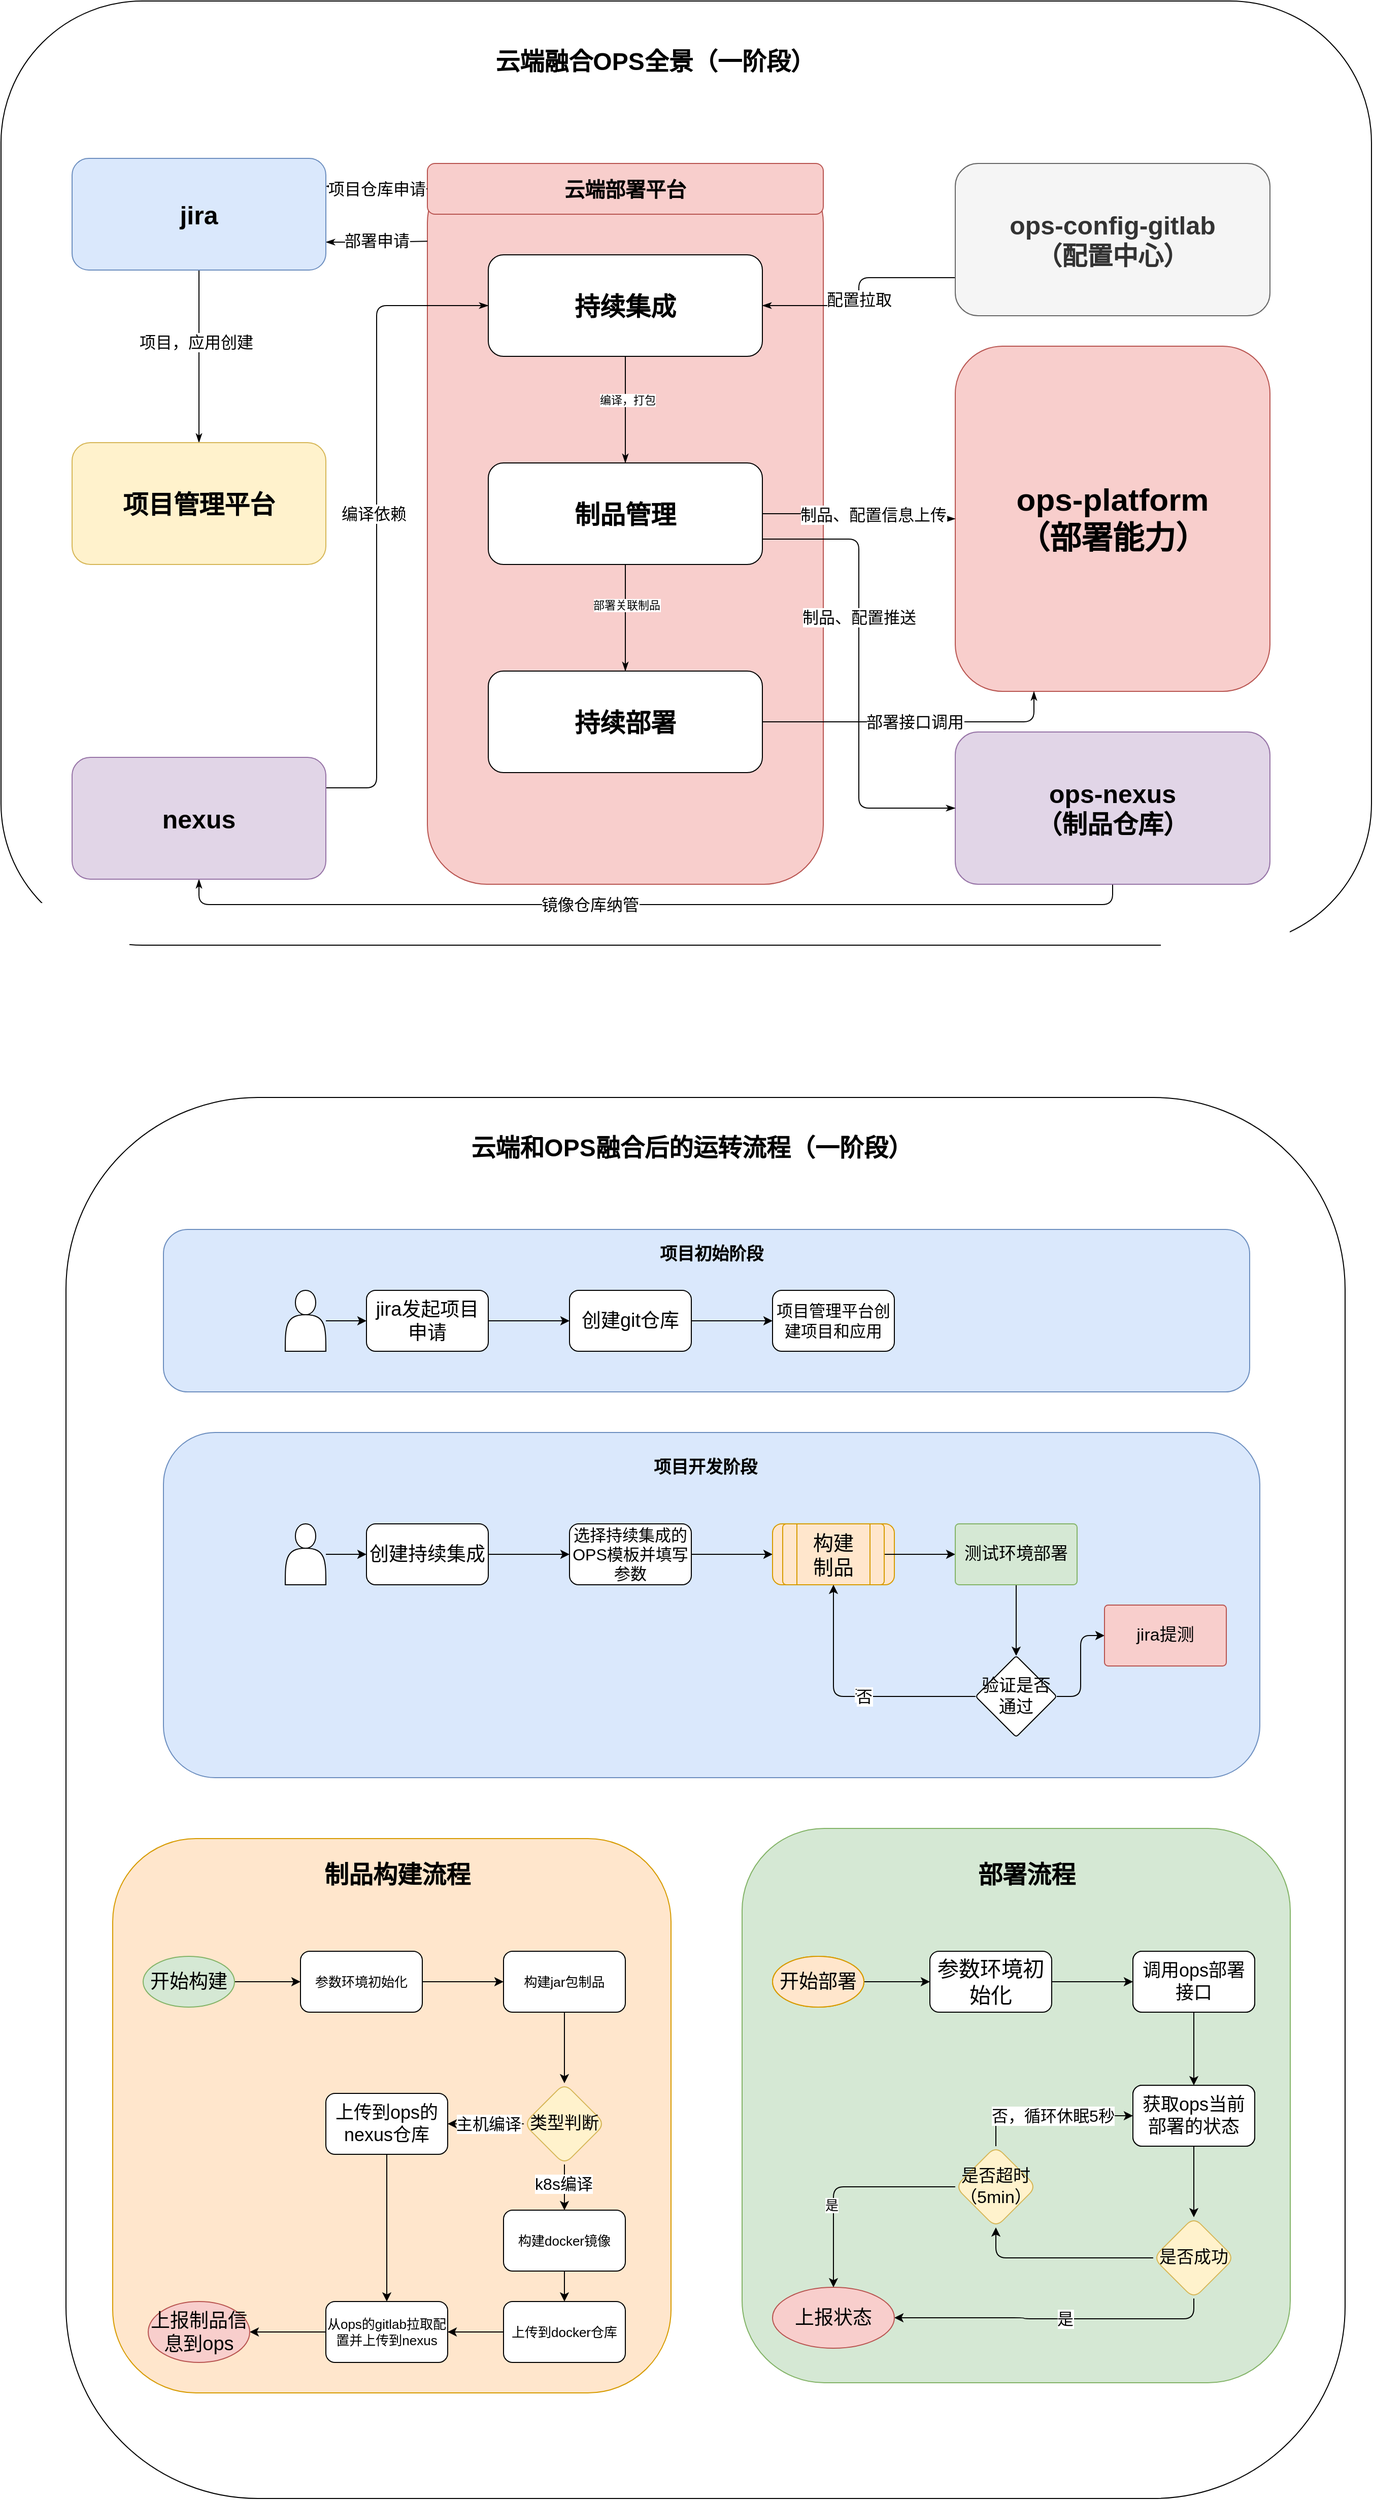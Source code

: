 <mxfile version="20.4.0" type="github">
  <diagram id="IdSsMODSTXXCI0nQ4G-a" name="第 1 页">
    <mxGraphModel dx="3645" dy="2585" grid="1" gridSize="10" guides="1" tooltips="1" connect="1" arrows="1" fold="1" page="1" pageScale="1" pageWidth="827" pageHeight="1169" math="0" shadow="0">
      <root>
        <mxCell id="0" />
        <mxCell id="1" parent="0" />
        <mxCell id="uH9HKkznbzJyGOT4ITHC-42" value="" style="rounded=1;whiteSpace=wrap;html=1;" vertex="1" parent="1">
          <mxGeometry x="-316" y="960" width="1260" height="1380" as="geometry" />
        </mxCell>
        <mxCell id="uH9HKkznbzJyGOT4ITHC-51" value="" style="rounded=1;whiteSpace=wrap;html=1;fillColor=#dae8fc;strokeColor=#6c8ebf;" vertex="1" parent="1">
          <mxGeometry x="-220" y="1090" width="1070" height="160" as="geometry" />
        </mxCell>
        <mxCell id="uH9HKkznbzJyGOT4ITHC-40" value="" style="rounded=1;whiteSpace=wrap;html=1;" vertex="1" parent="1">
          <mxGeometry x="-380" y="-120" width="1350" height="930" as="geometry" />
        </mxCell>
        <mxCell id="uH9HKkznbzJyGOT4ITHC-3" value="" style="rounded=1;whiteSpace=wrap;html=1;fillColor=#f8cecc;strokeColor=#b85450;" vertex="1" parent="1">
          <mxGeometry x="40" y="40" width="390" height="710" as="geometry" />
        </mxCell>
        <mxCell id="uH9HKkznbzJyGOT4ITHC-4" value="&lt;font style=&quot;font-size: 31px;&quot;&gt;&lt;b&gt;ops-platform&lt;br&gt;（部署能力）&lt;br&gt;&lt;/b&gt;&lt;/font&gt;" style="rounded=1;whiteSpace=wrap;html=1;fillColor=#f8cecc;strokeColor=#b85450;" vertex="1" parent="1">
          <mxGeometry x="560" y="220" width="310" height="340" as="geometry" />
        </mxCell>
        <mxCell id="uH9HKkznbzJyGOT4ITHC-27" style="edgeStyle=orthogonalEdgeStyle;rounded=1;orthogonalLoop=1;jettySize=auto;html=1;exitX=0;exitY=0.75;exitDx=0;exitDy=0;entryX=1;entryY=0.5;entryDx=0;entryDy=0;startArrow=none;startFill=0;endArrow=classicThin;endFill=1;" edge="1" parent="1" source="uH9HKkznbzJyGOT4ITHC-5" target="uH9HKkznbzJyGOT4ITHC-15">
          <mxGeometry relative="1" as="geometry" />
        </mxCell>
        <mxCell id="uH9HKkznbzJyGOT4ITHC-28" value="配置拉取" style="edgeLabel;html=1;align=center;verticalAlign=middle;resizable=0;points=[];rounded=1;fontSize=16;" vertex="1" connectable="0" parent="uH9HKkznbzJyGOT4ITHC-27">
          <mxGeometry x="0.065" relative="1" as="geometry">
            <mxPoint as="offset" />
          </mxGeometry>
        </mxCell>
        <mxCell id="uH9HKkznbzJyGOT4ITHC-5" value="&lt;font style=&quot;font-size: 25px;&quot;&gt;&lt;b&gt;ops-config-gitlab&lt;br&gt;（配置中心）&lt;br&gt;&lt;/b&gt;&lt;/font&gt;" style="rounded=1;whiteSpace=wrap;html=1;fillColor=#f5f5f5;fontColor=#333333;strokeColor=#666666;" vertex="1" parent="1">
          <mxGeometry x="560" y="40" width="310" height="150" as="geometry" />
        </mxCell>
        <mxCell id="uH9HKkznbzJyGOT4ITHC-35" style="edgeStyle=orthogonalEdgeStyle;rounded=1;orthogonalLoop=1;jettySize=auto;html=1;exitX=0.5;exitY=1;exitDx=0;exitDy=0;entryX=0.5;entryY=1;entryDx=0;entryDy=0;startArrow=none;startFill=0;endArrow=classicThin;endFill=1;" edge="1" parent="1" source="uH9HKkznbzJyGOT4ITHC-6" target="uH9HKkznbzJyGOT4ITHC-10">
          <mxGeometry relative="1" as="geometry" />
        </mxCell>
        <mxCell id="uH9HKkznbzJyGOT4ITHC-36" value="镜像仓库纳管" style="edgeLabel;html=1;align=center;verticalAlign=middle;resizable=0;points=[];rounded=1;fontSize=16;" vertex="1" connectable="0" parent="uH9HKkznbzJyGOT4ITHC-35">
          <mxGeometry x="0.262" y="-2" relative="1" as="geometry">
            <mxPoint x="61" y="2" as="offset" />
          </mxGeometry>
        </mxCell>
        <mxCell id="uH9HKkznbzJyGOT4ITHC-6" value="&lt;b&gt;&lt;font style=&quot;font-size: 25px;&quot;&gt;ops-nexus&lt;br&gt;（制品仓库）&lt;br&gt;&lt;/font&gt;&lt;/b&gt;" style="rounded=1;whiteSpace=wrap;html=1;fillColor=#e1d5e7;strokeColor=#9673a6;" vertex="1" parent="1">
          <mxGeometry x="560" y="600" width="310" height="150" as="geometry" />
        </mxCell>
        <mxCell id="uH9HKkznbzJyGOT4ITHC-7" value="&lt;b&gt;&lt;font style=&quot;font-size: 20px;&quot;&gt;云端部署平台&lt;/font&gt;&lt;/b&gt;" style="rounded=1;whiteSpace=wrap;html=1;fillColor=#f8cecc;strokeColor=#b85450;" vertex="1" parent="1">
          <mxGeometry x="40" y="40" width="390" height="50" as="geometry" />
        </mxCell>
        <mxCell id="uH9HKkznbzJyGOT4ITHC-11" style="edgeStyle=orthogonalEdgeStyle;rounded=1;orthogonalLoop=1;jettySize=auto;html=1;exitX=1;exitY=0.25;exitDx=0;exitDy=0;entryX=0;entryY=0.5;entryDx=0;entryDy=0;endArrow=none;endFill=0;startArrow=classicThin;startFill=1;" edge="1" parent="1" source="uH9HKkznbzJyGOT4ITHC-8" target="uH9HKkznbzJyGOT4ITHC-7">
          <mxGeometry relative="1" as="geometry" />
        </mxCell>
        <mxCell id="uH9HKkznbzJyGOT4ITHC-12" value="项目仓库申请" style="edgeLabel;html=1;align=center;verticalAlign=middle;resizable=0;points=[];rounded=1;fontSize=16;" vertex="1" connectable="0" parent="uH9HKkznbzJyGOT4ITHC-11">
          <mxGeometry x="-0.354" y="1" relative="1" as="geometry">
            <mxPoint x="17" y="3" as="offset" />
          </mxGeometry>
        </mxCell>
        <mxCell id="uH9HKkznbzJyGOT4ITHC-13" style="edgeStyle=orthogonalEdgeStyle;rounded=1;orthogonalLoop=1;jettySize=auto;html=1;exitX=1;exitY=0.75;exitDx=0;exitDy=0;entryX=0;entryY=0.108;entryDx=0;entryDy=0;entryPerimeter=0;startArrow=classicThin;startFill=1;endArrow=none;endFill=0;" edge="1" parent="1" source="uH9HKkznbzJyGOT4ITHC-8" target="uH9HKkznbzJyGOT4ITHC-3">
          <mxGeometry relative="1" as="geometry" />
        </mxCell>
        <mxCell id="uH9HKkznbzJyGOT4ITHC-14" value="部署申请" style="edgeLabel;html=1;align=center;verticalAlign=middle;resizable=0;points=[];rounded=1;fontSize=16;" vertex="1" connectable="0" parent="uH9HKkznbzJyGOT4ITHC-13">
          <mxGeometry x="-0.247" relative="1" as="geometry">
            <mxPoint x="12" y="-2" as="offset" />
          </mxGeometry>
        </mxCell>
        <mxCell id="uH9HKkznbzJyGOT4ITHC-29" style="edgeStyle=orthogonalEdgeStyle;rounded=1;orthogonalLoop=1;jettySize=auto;html=1;exitX=0.5;exitY=1;exitDx=0;exitDy=0;entryX=0.5;entryY=0;entryDx=0;entryDy=0;startArrow=none;startFill=0;endArrow=classicThin;endFill=1;" edge="1" parent="1" source="uH9HKkznbzJyGOT4ITHC-8" target="uH9HKkznbzJyGOT4ITHC-9">
          <mxGeometry relative="1" as="geometry" />
        </mxCell>
        <mxCell id="uH9HKkznbzJyGOT4ITHC-30" value="项目，应用创建" style="edgeLabel;html=1;align=center;verticalAlign=middle;resizable=0;points=[];rounded=1;fontSize=16;" vertex="1" connectable="0" parent="uH9HKkznbzJyGOT4ITHC-29">
          <mxGeometry x="-0.162" y="-3" relative="1" as="geometry">
            <mxPoint as="offset" />
          </mxGeometry>
        </mxCell>
        <mxCell id="uH9HKkznbzJyGOT4ITHC-8" value="&lt;b&gt;&lt;font style=&quot;font-size: 25px;&quot;&gt;jira&lt;/font&gt;&lt;/b&gt;" style="rounded=1;whiteSpace=wrap;html=1;fillColor=#dae8fc;strokeColor=#6c8ebf;" vertex="1" parent="1">
          <mxGeometry x="-310" y="35" width="250" height="110" as="geometry" />
        </mxCell>
        <mxCell id="uH9HKkznbzJyGOT4ITHC-9" value="&lt;b&gt;&lt;font style=&quot;font-size: 25px;&quot;&gt;项目管理平台&lt;/font&gt;&lt;/b&gt;" style="rounded=1;whiteSpace=wrap;html=1;fillColor=#fff2cc;strokeColor=#d6b656;" vertex="1" parent="1">
          <mxGeometry x="-310" y="315" width="250" height="120" as="geometry" />
        </mxCell>
        <mxCell id="uH9HKkznbzJyGOT4ITHC-37" style="edgeStyle=orthogonalEdgeStyle;rounded=1;orthogonalLoop=1;jettySize=auto;html=1;exitX=1;exitY=0.25;exitDx=0;exitDy=0;entryX=0;entryY=0.5;entryDx=0;entryDy=0;startArrow=none;startFill=0;endArrow=classicThin;endFill=1;" edge="1" parent="1" source="uH9HKkznbzJyGOT4ITHC-10" target="uH9HKkznbzJyGOT4ITHC-15">
          <mxGeometry relative="1" as="geometry">
            <Array as="points">
              <mxPoint x="-10" y="655" />
              <mxPoint x="-10" y="180" />
            </Array>
          </mxGeometry>
        </mxCell>
        <mxCell id="uH9HKkznbzJyGOT4ITHC-38" value="编译依赖" style="edgeLabel;html=1;align=center;verticalAlign=middle;resizable=0;points=[];rounded=1;fontSize=16;" vertex="1" connectable="0" parent="uH9HKkznbzJyGOT4ITHC-37">
          <mxGeometry x="0.009" y="3" relative="1" as="geometry">
            <mxPoint as="offset" />
          </mxGeometry>
        </mxCell>
        <mxCell id="uH9HKkznbzJyGOT4ITHC-10" value="&lt;b&gt;&lt;font style=&quot;font-size: 25px;&quot;&gt;nexus&lt;/font&gt;&lt;/b&gt;" style="rounded=1;whiteSpace=wrap;html=1;fillColor=#e1d5e7;strokeColor=#9673a6;" vertex="1" parent="1">
          <mxGeometry x="-310" y="625" width="250" height="120" as="geometry" />
        </mxCell>
        <mxCell id="uH9HKkznbzJyGOT4ITHC-18" style="edgeStyle=orthogonalEdgeStyle;rounded=1;orthogonalLoop=1;jettySize=auto;html=1;exitX=0.5;exitY=1;exitDx=0;exitDy=0;entryX=0.5;entryY=0;entryDx=0;entryDy=0;startArrow=none;startFill=0;endArrow=classicThin;endFill=1;" edge="1" parent="1" source="uH9HKkznbzJyGOT4ITHC-15" target="uH9HKkznbzJyGOT4ITHC-16">
          <mxGeometry relative="1" as="geometry" />
        </mxCell>
        <mxCell id="uH9HKkznbzJyGOT4ITHC-20" value="编译，打包" style="edgeLabel;html=1;align=center;verticalAlign=middle;resizable=0;points=[];rounded=1;" vertex="1" connectable="0" parent="uH9HKkznbzJyGOT4ITHC-18">
          <mxGeometry x="-0.192" y="2" relative="1" as="geometry">
            <mxPoint as="offset" />
          </mxGeometry>
        </mxCell>
        <mxCell id="uH9HKkznbzJyGOT4ITHC-15" value="&lt;b&gt;&lt;font style=&quot;font-size: 25px;&quot;&gt;持续集成&lt;/font&gt;&lt;/b&gt;" style="rounded=1;whiteSpace=wrap;html=1;" vertex="1" parent="1">
          <mxGeometry x="100" y="130" width="270" height="100" as="geometry" />
        </mxCell>
        <mxCell id="uH9HKkznbzJyGOT4ITHC-19" style="edgeStyle=orthogonalEdgeStyle;rounded=1;orthogonalLoop=1;jettySize=auto;html=1;exitX=0.5;exitY=1;exitDx=0;exitDy=0;startArrow=none;startFill=0;endArrow=classicThin;endFill=1;" edge="1" parent="1" source="uH9HKkznbzJyGOT4ITHC-16" target="uH9HKkznbzJyGOT4ITHC-17">
          <mxGeometry relative="1" as="geometry" />
        </mxCell>
        <mxCell id="uH9HKkznbzJyGOT4ITHC-31" value="部署关联制品" style="edgeLabel;html=1;align=center;verticalAlign=middle;resizable=0;points=[];rounded=1;" vertex="1" connectable="0" parent="uH9HKkznbzJyGOT4ITHC-19">
          <mxGeometry x="-0.251" y="1" relative="1" as="geometry">
            <mxPoint as="offset" />
          </mxGeometry>
        </mxCell>
        <mxCell id="uH9HKkznbzJyGOT4ITHC-21" style="edgeStyle=orthogonalEdgeStyle;rounded=1;orthogonalLoop=1;jettySize=auto;html=1;exitX=1;exitY=0.75;exitDx=0;exitDy=0;entryX=0;entryY=0.5;entryDx=0;entryDy=0;startArrow=none;startFill=0;endArrow=classicThin;endFill=1;" edge="1" parent="1" source="uH9HKkznbzJyGOT4ITHC-16" target="uH9HKkznbzJyGOT4ITHC-6">
          <mxGeometry relative="1" as="geometry" />
        </mxCell>
        <mxCell id="uH9HKkznbzJyGOT4ITHC-22" value="制品、配置推送" style="edgeLabel;html=1;align=center;verticalAlign=middle;resizable=0;points=[];rounded=1;fontSize=16;" vertex="1" connectable="0" parent="uH9HKkznbzJyGOT4ITHC-21">
          <mxGeometry x="-0.244" relative="1" as="geometry">
            <mxPoint as="offset" />
          </mxGeometry>
        </mxCell>
        <mxCell id="uH9HKkznbzJyGOT4ITHC-23" style="edgeStyle=orthogonalEdgeStyle;rounded=1;orthogonalLoop=1;jettySize=auto;html=1;exitX=1;exitY=0.5;exitDx=0;exitDy=0;entryX=0;entryY=0.5;entryDx=0;entryDy=0;startArrow=none;startFill=0;endArrow=classicThin;endFill=1;" edge="1" parent="1" source="uH9HKkznbzJyGOT4ITHC-16" target="uH9HKkznbzJyGOT4ITHC-4">
          <mxGeometry relative="1" as="geometry" />
        </mxCell>
        <mxCell id="uH9HKkznbzJyGOT4ITHC-26" value="制品、配置信息上传" style="edgeLabel;html=1;align=center;verticalAlign=middle;resizable=0;points=[];rounded=1;fontSize=16;" vertex="1" connectable="0" parent="uH9HKkznbzJyGOT4ITHC-23">
          <mxGeometry x="0.165" y="4" relative="1" as="geometry">
            <mxPoint as="offset" />
          </mxGeometry>
        </mxCell>
        <mxCell id="uH9HKkznbzJyGOT4ITHC-16" value="&lt;b&gt;&lt;font style=&quot;font-size: 25px;&quot;&gt;制品管理&lt;/font&gt;&lt;/b&gt;" style="rounded=1;whiteSpace=wrap;html=1;" vertex="1" parent="1">
          <mxGeometry x="100" y="335" width="270" height="100" as="geometry" />
        </mxCell>
        <mxCell id="uH9HKkznbzJyGOT4ITHC-32" style="edgeStyle=orthogonalEdgeStyle;rounded=1;orthogonalLoop=1;jettySize=auto;html=1;exitX=1;exitY=0.5;exitDx=0;exitDy=0;entryX=0.25;entryY=1;entryDx=0;entryDy=0;startArrow=none;startFill=0;endArrow=classicThin;endFill=1;" edge="1" parent="1" source="uH9HKkznbzJyGOT4ITHC-17" target="uH9HKkznbzJyGOT4ITHC-4">
          <mxGeometry relative="1" as="geometry" />
        </mxCell>
        <mxCell id="uH9HKkznbzJyGOT4ITHC-33" value="部署接口调用" style="edgeLabel;html=1;align=center;verticalAlign=middle;resizable=0;points=[];rounded=1;fontSize=16;" vertex="1" connectable="0" parent="uH9HKkznbzJyGOT4ITHC-32">
          <mxGeometry x="-0.236" y="-2" relative="1" as="geometry">
            <mxPoint x="36" y="-2" as="offset" />
          </mxGeometry>
        </mxCell>
        <mxCell id="uH9HKkznbzJyGOT4ITHC-17" value="&lt;b&gt;&lt;font style=&quot;font-size: 25px;&quot;&gt;持续部署&lt;/font&gt;&lt;/b&gt;" style="rounded=1;whiteSpace=wrap;html=1;" vertex="1" parent="1">
          <mxGeometry x="100" y="540" width="270" height="100" as="geometry" />
        </mxCell>
        <mxCell id="uH9HKkznbzJyGOT4ITHC-41" value="云端融合OPS全景（一阶段）" style="text;strokeColor=none;fillColor=none;html=1;fontSize=24;fontStyle=1;verticalAlign=middle;align=center;rounded=1;" vertex="1" parent="1">
          <mxGeometry x="214" y="-80" width="100" height="40" as="geometry" />
        </mxCell>
        <mxCell id="uH9HKkznbzJyGOT4ITHC-46" value="" style="edgeStyle=orthogonalEdgeStyle;rounded=1;orthogonalLoop=1;jettySize=auto;html=1;" edge="1" parent="1" source="uH9HKkznbzJyGOT4ITHC-43" target="uH9HKkznbzJyGOT4ITHC-45">
          <mxGeometry relative="1" as="geometry" />
        </mxCell>
        <mxCell id="uH9HKkznbzJyGOT4ITHC-43" value="" style="shape=actor;whiteSpace=wrap;html=1;rounded=1;" vertex="1" parent="1">
          <mxGeometry x="-100" y="1150" width="40" height="60" as="geometry" />
        </mxCell>
        <mxCell id="uH9HKkznbzJyGOT4ITHC-48" value="" style="edgeStyle=orthogonalEdgeStyle;rounded=1;orthogonalLoop=1;jettySize=auto;html=1;" edge="1" parent="1" source="uH9HKkznbzJyGOT4ITHC-45" target="uH9HKkznbzJyGOT4ITHC-47">
          <mxGeometry relative="1" as="geometry" />
        </mxCell>
        <mxCell id="uH9HKkznbzJyGOT4ITHC-45" value="jira发起项目申请" style="whiteSpace=wrap;html=1;rounded=1;fontSize=19;" vertex="1" parent="1">
          <mxGeometry x="-20" y="1150" width="120" height="60" as="geometry" />
        </mxCell>
        <mxCell id="uH9HKkznbzJyGOT4ITHC-50" value="" style="edgeStyle=orthogonalEdgeStyle;rounded=1;orthogonalLoop=1;jettySize=auto;html=1;" edge="1" parent="1" source="uH9HKkznbzJyGOT4ITHC-47" target="uH9HKkznbzJyGOT4ITHC-49">
          <mxGeometry relative="1" as="geometry" />
        </mxCell>
        <mxCell id="uH9HKkznbzJyGOT4ITHC-47" value="创建git仓库" style="whiteSpace=wrap;html=1;rounded=1;fontSize=19;" vertex="1" parent="1">
          <mxGeometry x="180" y="1150" width="120" height="60" as="geometry" />
        </mxCell>
        <mxCell id="uH9HKkznbzJyGOT4ITHC-49" value="项目管理平台创建项目和应用" style="whiteSpace=wrap;html=1;rounded=1;fontSize=16;" vertex="1" parent="1">
          <mxGeometry x="380" y="1150" width="120" height="60" as="geometry" />
        </mxCell>
        <mxCell id="uH9HKkznbzJyGOT4ITHC-52" value="云端和OPS融合后的运转流程（一阶段）" style="text;strokeColor=none;fillColor=none;html=1;fontSize=24;fontStyle=1;verticalAlign=middle;align=center;rounded=1;" vertex="1" parent="1">
          <mxGeometry x="250" y="990" width="100" height="40" as="geometry" />
        </mxCell>
        <mxCell id="uH9HKkznbzJyGOT4ITHC-53" value="项目初始阶段" style="text;html=1;strokeColor=none;fillColor=none;align=center;verticalAlign=middle;whiteSpace=wrap;rounded=1;fontSize=17;fontStyle=1;" vertex="1" parent="1">
          <mxGeometry x="220" y="1100" width="200" height="30" as="geometry" />
        </mxCell>
        <mxCell id="uH9HKkznbzJyGOT4ITHC-55" value="" style="rounded=1;whiteSpace=wrap;html=1;fillColor=#dae8fc;strokeColor=#6c8ebf;" vertex="1" parent="1">
          <mxGeometry x="-220" y="1290" width="1080" height="340" as="geometry" />
        </mxCell>
        <mxCell id="uH9HKkznbzJyGOT4ITHC-56" value="" style="edgeStyle=orthogonalEdgeStyle;rounded=1;orthogonalLoop=1;jettySize=auto;html=1;" edge="1" parent="1" source="uH9HKkznbzJyGOT4ITHC-57" target="uH9HKkznbzJyGOT4ITHC-59">
          <mxGeometry relative="1" as="geometry" />
        </mxCell>
        <mxCell id="uH9HKkznbzJyGOT4ITHC-57" value="" style="shape=actor;whiteSpace=wrap;html=1;rounded=1;" vertex="1" parent="1">
          <mxGeometry x="-100" y="1380" width="40" height="60" as="geometry" />
        </mxCell>
        <mxCell id="uH9HKkznbzJyGOT4ITHC-58" value="" style="edgeStyle=orthogonalEdgeStyle;rounded=1;orthogonalLoop=1;jettySize=auto;html=1;" edge="1" parent="1" source="uH9HKkznbzJyGOT4ITHC-59" target="uH9HKkznbzJyGOT4ITHC-61">
          <mxGeometry relative="1" as="geometry" />
        </mxCell>
        <mxCell id="uH9HKkznbzJyGOT4ITHC-59" value="创建持续集成" style="whiteSpace=wrap;html=1;rounded=1;fontSize=19;" vertex="1" parent="1">
          <mxGeometry x="-20" y="1380" width="120" height="60" as="geometry" />
        </mxCell>
        <mxCell id="uH9HKkznbzJyGOT4ITHC-60" value="" style="edgeStyle=orthogonalEdgeStyle;rounded=1;orthogonalLoop=1;jettySize=auto;html=1;" edge="1" parent="1" source="uH9HKkznbzJyGOT4ITHC-61" target="uH9HKkznbzJyGOT4ITHC-62">
          <mxGeometry relative="1" as="geometry" />
        </mxCell>
        <mxCell id="uH9HKkznbzJyGOT4ITHC-61" value="选择持续集成的OPS模板并填写参数" style="whiteSpace=wrap;html=1;rounded=1;fontSize=16;" vertex="1" parent="1">
          <mxGeometry x="180" y="1380" width="120" height="60" as="geometry" />
        </mxCell>
        <mxCell id="uH9HKkznbzJyGOT4ITHC-62" value="构建镜像制品" style="whiteSpace=wrap;html=1;fillColor=#ffe6cc;strokeColor=#d79b00;rounded=1;" vertex="1" parent="1">
          <mxGeometry x="380" y="1380" width="120" height="60" as="geometry" />
        </mxCell>
        <mxCell id="uH9HKkznbzJyGOT4ITHC-63" value="项目开发阶段" style="text;html=1;strokeColor=none;fillColor=none;align=center;verticalAlign=middle;whiteSpace=wrap;rounded=1;fontSize=17;fontStyle=1;" vertex="1" parent="1">
          <mxGeometry x="214" y="1310" width="200" height="30" as="geometry" />
        </mxCell>
        <mxCell id="uH9HKkznbzJyGOT4ITHC-74" value="" style="edgeStyle=orthogonalEdgeStyle;rounded=1;orthogonalLoop=1;jettySize=auto;html=1;fontSize=13;" edge="1" parent="1" source="uH9HKkznbzJyGOT4ITHC-64" target="uH9HKkznbzJyGOT4ITHC-73">
          <mxGeometry relative="1" as="geometry" />
        </mxCell>
        <mxCell id="uH9HKkznbzJyGOT4ITHC-64" value="" style="verticalLabelPosition=bottom;verticalAlign=top;html=1;shape=process;whiteSpace=wrap;rounded=1;size=0.14;arcSize=6;fontSize=17;fillColor=#ffe6cc;strokeColor=#d79b00;" vertex="1" parent="1">
          <mxGeometry x="390" y="1380" width="100" height="60" as="geometry" />
        </mxCell>
        <mxCell id="uH9HKkznbzJyGOT4ITHC-65" value="&lt;font style=&quot;font-size: 20px;&quot;&gt;构建制品&lt;/font&gt;" style="text;html=1;strokeColor=none;fillColor=none;align=center;verticalAlign=middle;whiteSpace=wrap;rounded=1;fontSize=20;" vertex="1" parent="1">
          <mxGeometry x="410" y="1395" width="60" height="30" as="geometry" />
        </mxCell>
        <mxCell id="uH9HKkznbzJyGOT4ITHC-76" value="" style="edgeStyle=orthogonalEdgeStyle;rounded=1;orthogonalLoop=1;jettySize=auto;html=1;fontSize=13;" edge="1" parent="1" source="uH9HKkznbzJyGOT4ITHC-73" target="uH9HKkznbzJyGOT4ITHC-75">
          <mxGeometry relative="1" as="geometry" />
        </mxCell>
        <mxCell id="uH9HKkznbzJyGOT4ITHC-73" value="测试环境部署" style="whiteSpace=wrap;html=1;fontSize=17;verticalAlign=middle;rounded=1;arcSize=6;fillColor=#d5e8d4;strokeColor=#82b366;" vertex="1" parent="1">
          <mxGeometry x="560" y="1380" width="120" height="60" as="geometry" />
        </mxCell>
        <mxCell id="uH9HKkznbzJyGOT4ITHC-79" style="edgeStyle=orthogonalEdgeStyle;rounded=1;orthogonalLoop=1;jettySize=auto;html=1;exitX=0;exitY=0.5;exitDx=0;exitDy=0;entryX=0.5;entryY=1;entryDx=0;entryDy=0;fontSize=13;" edge="1" parent="1" source="uH9HKkznbzJyGOT4ITHC-75" target="uH9HKkznbzJyGOT4ITHC-64">
          <mxGeometry relative="1" as="geometry" />
        </mxCell>
        <mxCell id="uH9HKkznbzJyGOT4ITHC-80" value="否" style="edgeLabel;html=1;align=center;verticalAlign=middle;resizable=0;points=[];fontSize=13;rounded=1;" vertex="1" connectable="0" parent="uH9HKkznbzJyGOT4ITHC-79">
          <mxGeometry x="-0.097" y="-2" relative="1" as="geometry">
            <mxPoint as="offset" />
          </mxGeometry>
        </mxCell>
        <mxCell id="uH9HKkznbzJyGOT4ITHC-154" value="否" style="edgeLabel;html=1;align=center;verticalAlign=middle;resizable=0;points=[];fontSize=13;rounded=1;" vertex="1" connectable="0" parent="uH9HKkznbzJyGOT4ITHC-79">
          <mxGeometry x="-0.097" y="-2" relative="1" as="geometry">
            <mxPoint x="3" y="2" as="offset" />
          </mxGeometry>
        </mxCell>
        <mxCell id="uH9HKkznbzJyGOT4ITHC-155" value="否" style="edgeLabel;html=1;align=center;verticalAlign=middle;resizable=0;points=[];fontSize=16;rounded=1;" vertex="1" connectable="0" parent="uH9HKkznbzJyGOT4ITHC-79">
          <mxGeometry x="-0.097" y="-2" relative="1" as="geometry">
            <mxPoint x="3" y="2" as="offset" />
          </mxGeometry>
        </mxCell>
        <mxCell id="uH9HKkznbzJyGOT4ITHC-82" value="" style="edgeStyle=orthogonalEdgeStyle;rounded=1;orthogonalLoop=1;jettySize=auto;html=1;fontSize=13;" edge="1" parent="1" source="uH9HKkznbzJyGOT4ITHC-75" target="uH9HKkznbzJyGOT4ITHC-81">
          <mxGeometry relative="1" as="geometry" />
        </mxCell>
        <mxCell id="uH9HKkznbzJyGOT4ITHC-75" value="验证是否通过" style="rhombus;whiteSpace=wrap;html=1;fontSize=17;rounded=1;arcSize=6;" vertex="1" parent="1">
          <mxGeometry x="580" y="1510" width="80" height="80" as="geometry" />
        </mxCell>
        <mxCell id="uH9HKkznbzJyGOT4ITHC-81" value="jira提测" style="whiteSpace=wrap;html=1;fontSize=17;rounded=1;arcSize=6;fillColor=#f8cecc;strokeColor=#b85450;" vertex="1" parent="1">
          <mxGeometry x="707" y="1460" width="120" height="60" as="geometry" />
        </mxCell>
        <mxCell id="uH9HKkznbzJyGOT4ITHC-83" value="" style="rounded=1;whiteSpace=wrap;html=1;fontSize=13;fillColor=#ffe6cc;strokeColor=#d79b00;" vertex="1" parent="1">
          <mxGeometry x="-270" y="1690" width="550" height="546" as="geometry" />
        </mxCell>
        <mxCell id="uH9HKkznbzJyGOT4ITHC-84" value="制品构建流程" style="text;strokeColor=none;fillColor=none;html=1;fontSize=24;fontStyle=1;verticalAlign=middle;align=center;rounded=1;" vertex="1" parent="1">
          <mxGeometry x="-40" y="1706" width="100" height="40" as="geometry" />
        </mxCell>
        <mxCell id="uH9HKkznbzJyGOT4ITHC-87" value="" style="edgeStyle=orthogonalEdgeStyle;rounded=1;orthogonalLoop=1;jettySize=auto;html=1;fontSize=13;exitX=1;exitY=0.5;exitDx=0;exitDy=0;" edge="1" parent="1" source="uH9HKkznbzJyGOT4ITHC-161" target="uH9HKkznbzJyGOT4ITHC-86">
          <mxGeometry relative="1" as="geometry">
            <mxPoint x="-150" y="1831" as="sourcePoint" />
          </mxGeometry>
        </mxCell>
        <mxCell id="uH9HKkznbzJyGOT4ITHC-91" value="" style="edgeStyle=orthogonalEdgeStyle;rounded=1;orthogonalLoop=1;jettySize=auto;html=1;fontSize=13;" edge="1" parent="1" source="uH9HKkznbzJyGOT4ITHC-86" target="uH9HKkznbzJyGOT4ITHC-90">
          <mxGeometry relative="1" as="geometry" />
        </mxCell>
        <mxCell id="uH9HKkznbzJyGOT4ITHC-86" value="参数环境初始化" style="whiteSpace=wrap;html=1;fontSize=13;rounded=1;" vertex="1" parent="1">
          <mxGeometry x="-85" y="1801" width="120" height="60" as="geometry" />
        </mxCell>
        <mxCell id="uH9HKkznbzJyGOT4ITHC-93" value="" style="edgeStyle=orthogonalEdgeStyle;rounded=1;orthogonalLoop=1;jettySize=auto;html=1;fontSize=13;" edge="1" parent="1" source="uH9HKkznbzJyGOT4ITHC-90" target="uH9HKkznbzJyGOT4ITHC-92">
          <mxGeometry relative="1" as="geometry" />
        </mxCell>
        <mxCell id="uH9HKkznbzJyGOT4ITHC-90" value="构建jar包制品" style="whiteSpace=wrap;html=1;fontSize=13;rounded=1;" vertex="1" parent="1">
          <mxGeometry x="115" y="1801" width="120" height="60" as="geometry" />
        </mxCell>
        <mxCell id="uH9HKkznbzJyGOT4ITHC-95" value="" style="edgeStyle=orthogonalEdgeStyle;rounded=1;orthogonalLoop=1;jettySize=auto;html=1;fontSize=13;" edge="1" parent="1" source="uH9HKkznbzJyGOT4ITHC-92" target="uH9HKkznbzJyGOT4ITHC-94">
          <mxGeometry relative="1" as="geometry" />
        </mxCell>
        <mxCell id="uH9HKkznbzJyGOT4ITHC-107" value="主机编译" style="edgeLabel;html=1;align=center;verticalAlign=middle;resizable=0;points=[];fontSize=16;rounded=1;" vertex="1" connectable="0" parent="uH9HKkznbzJyGOT4ITHC-95">
          <mxGeometry x="0.186" y="-2" relative="1" as="geometry">
            <mxPoint x="9" y="2" as="offset" />
          </mxGeometry>
        </mxCell>
        <mxCell id="uH9HKkznbzJyGOT4ITHC-97" value="" style="edgeStyle=orthogonalEdgeStyle;rounded=1;orthogonalLoop=1;jettySize=auto;html=1;fontSize=13;" edge="1" parent="1" source="uH9HKkznbzJyGOT4ITHC-92" target="uH9HKkznbzJyGOT4ITHC-96">
          <mxGeometry relative="1" as="geometry" />
        </mxCell>
        <mxCell id="uH9HKkznbzJyGOT4ITHC-106" value="k8s编译" style="edgeLabel;html=1;align=center;verticalAlign=middle;resizable=0;points=[];fontSize=16;rounded=1;" vertex="1" connectable="0" parent="uH9HKkznbzJyGOT4ITHC-97">
          <mxGeometry x="-0.172" y="-1" relative="1" as="geometry">
            <mxPoint as="offset" />
          </mxGeometry>
        </mxCell>
        <mxCell id="uH9HKkznbzJyGOT4ITHC-92" value="类型判断" style="rhombus;whiteSpace=wrap;html=1;fontSize=17;fillColor=#fff2cc;strokeColor=#d6b656;rounded=1;" vertex="1" parent="1">
          <mxGeometry x="135" y="1931" width="80" height="80" as="geometry" />
        </mxCell>
        <mxCell id="uH9HKkznbzJyGOT4ITHC-101" style="edgeStyle=orthogonalEdgeStyle;rounded=1;orthogonalLoop=1;jettySize=auto;html=1;exitX=0.5;exitY=1;exitDx=0;exitDy=0;fontSize=13;" edge="1" parent="1" source="uH9HKkznbzJyGOT4ITHC-94" target="uH9HKkznbzJyGOT4ITHC-100">
          <mxGeometry relative="1" as="geometry" />
        </mxCell>
        <mxCell id="uH9HKkznbzJyGOT4ITHC-94" value="上传到ops的nexus仓库" style="whiteSpace=wrap;html=1;fontSize=18;rounded=1;" vertex="1" parent="1">
          <mxGeometry x="-60" y="1941" width="120" height="60" as="geometry" />
        </mxCell>
        <mxCell id="uH9HKkznbzJyGOT4ITHC-99" value="" style="edgeStyle=orthogonalEdgeStyle;rounded=1;orthogonalLoop=1;jettySize=auto;html=1;fontSize=13;" edge="1" parent="1" source="uH9HKkznbzJyGOT4ITHC-96" target="uH9HKkznbzJyGOT4ITHC-98">
          <mxGeometry relative="1" as="geometry" />
        </mxCell>
        <mxCell id="uH9HKkznbzJyGOT4ITHC-96" value="构建docker镜像" style="whiteSpace=wrap;html=1;fontSize=13;rounded=1;" vertex="1" parent="1">
          <mxGeometry x="115" y="2056" width="120" height="60" as="geometry" />
        </mxCell>
        <mxCell id="uH9HKkznbzJyGOT4ITHC-103" style="edgeStyle=orthogonalEdgeStyle;rounded=1;orthogonalLoop=1;jettySize=auto;html=1;exitX=0;exitY=0.5;exitDx=0;exitDy=0;entryX=1;entryY=0.5;entryDx=0;entryDy=0;fontSize=13;" edge="1" parent="1" source="uH9HKkznbzJyGOT4ITHC-98" target="uH9HKkznbzJyGOT4ITHC-100">
          <mxGeometry relative="1" as="geometry" />
        </mxCell>
        <mxCell id="uH9HKkznbzJyGOT4ITHC-98" value="上传到docker仓库" style="whiteSpace=wrap;html=1;fontSize=13;rounded=1;" vertex="1" parent="1">
          <mxGeometry x="115" y="2146" width="120" height="60" as="geometry" />
        </mxCell>
        <mxCell id="uH9HKkznbzJyGOT4ITHC-105" value="" style="edgeStyle=orthogonalEdgeStyle;rounded=1;orthogonalLoop=1;jettySize=auto;html=1;fontSize=13;entryX=1;entryY=0.5;entryDx=0;entryDy=0;" edge="1" parent="1" source="uH9HKkznbzJyGOT4ITHC-100" target="uH9HKkznbzJyGOT4ITHC-162">
          <mxGeometry relative="1" as="geometry">
            <mxPoint x="-130.0" y="2176.0" as="targetPoint" />
          </mxGeometry>
        </mxCell>
        <mxCell id="uH9HKkznbzJyGOT4ITHC-100" value="从ops的gitlab拉取配置并上传到nexus" style="rounded=1;whiteSpace=wrap;html=1;fontSize=13;" vertex="1" parent="1">
          <mxGeometry x="-60" y="2146" width="120" height="60" as="geometry" />
        </mxCell>
        <mxCell id="uH9HKkznbzJyGOT4ITHC-108" value="" style="rounded=1;whiteSpace=wrap;html=1;fontSize=13;fillColor=#d5e8d4;strokeColor=#82b366;" vertex="1" parent="1">
          <mxGeometry x="350" y="1680" width="540" height="546" as="geometry" />
        </mxCell>
        <mxCell id="uH9HKkznbzJyGOT4ITHC-109" value="部署流程" style="text;strokeColor=none;fillColor=none;html=1;fontSize=24;fontStyle=1;verticalAlign=middle;align=center;rounded=1;" vertex="1" parent="1">
          <mxGeometry x="580" y="1706" width="100" height="40" as="geometry" />
        </mxCell>
        <mxCell id="uH9HKkznbzJyGOT4ITHC-110" value="" style="edgeStyle=orthogonalEdgeStyle;rounded=1;orthogonalLoop=1;jettySize=auto;html=1;fontSize=13;" edge="1" parent="1" source="uH9HKkznbzJyGOT4ITHC-111" target="uH9HKkznbzJyGOT4ITHC-113">
          <mxGeometry relative="1" as="geometry" />
        </mxCell>
        <mxCell id="uH9HKkznbzJyGOT4ITHC-111" value="开始部署" style="ellipse;whiteSpace=wrap;html=1;fontSize=13;fillColor=#ffe6cc;strokeColor=#d79b00;rounded=1;" vertex="1" parent="1">
          <mxGeometry x="380" y="1806" width="90" height="50" as="geometry" />
        </mxCell>
        <mxCell id="uH9HKkznbzJyGOT4ITHC-112" value="" style="edgeStyle=orthogonalEdgeStyle;rounded=1;orthogonalLoop=1;jettySize=auto;html=1;fontSize=13;" edge="1" parent="1" source="uH9HKkznbzJyGOT4ITHC-113" target="uH9HKkznbzJyGOT4ITHC-115">
          <mxGeometry relative="1" as="geometry" />
        </mxCell>
        <mxCell id="uH9HKkznbzJyGOT4ITHC-113" value="参数环境初始化" style="whiteSpace=wrap;html=1;fontSize=21;rounded=1;" vertex="1" parent="1">
          <mxGeometry x="535" y="1801" width="120" height="60" as="geometry" />
        </mxCell>
        <mxCell id="uH9HKkznbzJyGOT4ITHC-131" value="" style="edgeStyle=orthogonalEdgeStyle;rounded=1;orthogonalLoop=1;jettySize=auto;html=1;fontSize=13;" edge="1" parent="1" source="uH9HKkznbzJyGOT4ITHC-115" target="uH9HKkznbzJyGOT4ITHC-130">
          <mxGeometry relative="1" as="geometry" />
        </mxCell>
        <mxCell id="uH9HKkznbzJyGOT4ITHC-115" value="调用ops部署接口" style="whiteSpace=wrap;html=1;fontSize=13;rounded=1;" vertex="1" parent="1">
          <mxGeometry x="735" y="1801" width="120" height="60" as="geometry" />
        </mxCell>
        <mxCell id="uH9HKkznbzJyGOT4ITHC-135" value="" style="edgeStyle=orthogonalEdgeStyle;rounded=1;orthogonalLoop=1;jettySize=auto;html=1;fontSize=13;" edge="1" parent="1" source="uH9HKkznbzJyGOT4ITHC-130" target="uH9HKkznbzJyGOT4ITHC-134">
          <mxGeometry relative="1" as="geometry" />
        </mxCell>
        <mxCell id="uH9HKkznbzJyGOT4ITHC-130" value="获取ops当前部署的状态" style="whiteSpace=wrap;html=1;fontSize=13;rounded=1;" vertex="1" parent="1">
          <mxGeometry x="735" y="1933" width="120" height="60" as="geometry" />
        </mxCell>
        <mxCell id="uH9HKkznbzJyGOT4ITHC-137" value="" style="edgeStyle=orthogonalEdgeStyle;rounded=1;orthogonalLoop=1;jettySize=auto;html=1;fontSize=13;exitX=0.5;exitY=1;exitDx=0;exitDy=0;" edge="1" parent="1" source="uH9HKkznbzJyGOT4ITHC-134" target="uH9HKkznbzJyGOT4ITHC-136">
          <mxGeometry relative="1" as="geometry" />
        </mxCell>
        <mxCell id="uH9HKkznbzJyGOT4ITHC-138" value="是" style="edgeLabel;html=1;align=center;verticalAlign=middle;resizable=0;points=[];fontSize=16;rounded=1;" vertex="1" connectable="0" parent="uH9HKkznbzJyGOT4ITHC-137">
          <mxGeometry x="-0.067" relative="1" as="geometry">
            <mxPoint as="offset" />
          </mxGeometry>
        </mxCell>
        <mxCell id="uH9HKkznbzJyGOT4ITHC-147" value="" style="edgeStyle=orthogonalEdgeStyle;rounded=1;orthogonalLoop=1;jettySize=auto;html=1;fontSize=13;entryX=0.5;entryY=1;entryDx=0;entryDy=0;" edge="1" parent="1" source="uH9HKkznbzJyGOT4ITHC-134" target="uH9HKkznbzJyGOT4ITHC-146">
          <mxGeometry relative="1" as="geometry" />
        </mxCell>
        <mxCell id="uH9HKkznbzJyGOT4ITHC-134" value="是否成功" style="rhombus;whiteSpace=wrap;html=1;fontSize=17;fillColor=#fff2cc;strokeColor=#d6b656;rounded=1;" vertex="1" parent="1">
          <mxGeometry x="755" y="2063" width="80" height="80" as="geometry" />
        </mxCell>
        <mxCell id="uH9HKkznbzJyGOT4ITHC-136" value="上报状态" style="ellipse;whiteSpace=wrap;html=1;fontSize=19;fillColor=#f8cecc;strokeColor=#b85450;rounded=1;" vertex="1" parent="1">
          <mxGeometry x="380" y="2132" width="120" height="60" as="geometry" />
        </mxCell>
        <mxCell id="uH9HKkznbzJyGOT4ITHC-148" style="edgeStyle=orthogonalEdgeStyle;rounded=1;orthogonalLoop=1;jettySize=auto;html=1;exitX=0;exitY=0.5;exitDx=0;exitDy=0;fontSize=13;" edge="1" parent="1" source="uH9HKkznbzJyGOT4ITHC-146" target="uH9HKkznbzJyGOT4ITHC-136">
          <mxGeometry relative="1" as="geometry" />
        </mxCell>
        <mxCell id="uH9HKkznbzJyGOT4ITHC-149" value="是" style="edgeLabel;html=1;align=center;verticalAlign=middle;resizable=0;points=[];fontSize=13;rounded=1;" vertex="1" connectable="0" parent="uH9HKkznbzJyGOT4ITHC-148">
          <mxGeometry x="0.256" y="-2" relative="1" as="geometry">
            <mxPoint as="offset" />
          </mxGeometry>
        </mxCell>
        <mxCell id="uH9HKkznbzJyGOT4ITHC-150" style="edgeStyle=orthogonalEdgeStyle;rounded=1;orthogonalLoop=1;jettySize=auto;html=1;exitX=0.5;exitY=0;exitDx=0;exitDy=0;entryX=0;entryY=0.5;entryDx=0;entryDy=0;fontSize=13;" edge="1" parent="1" source="uH9HKkznbzJyGOT4ITHC-146" target="uH9HKkznbzJyGOT4ITHC-130">
          <mxGeometry relative="1" as="geometry" />
        </mxCell>
        <mxCell id="uH9HKkznbzJyGOT4ITHC-151" value="否，循环休眠5秒" style="edgeLabel;html=1;align=center;verticalAlign=middle;resizable=0;points=[];fontSize=16;rounded=1;" vertex="1" connectable="0" parent="uH9HKkznbzJyGOT4ITHC-150">
          <mxGeometry x="-0.184" y="-2" relative="1" as="geometry">
            <mxPoint x="18" y="-2" as="offset" />
          </mxGeometry>
        </mxCell>
        <mxCell id="uH9HKkznbzJyGOT4ITHC-146" value="是否超时（5min）" style="rhombus;whiteSpace=wrap;html=1;fontSize=17;fillColor=#fff2cc;strokeColor=#d6b656;rounded=1;" vertex="1" parent="1">
          <mxGeometry x="560" y="1993" width="80" height="80" as="geometry" />
        </mxCell>
        <mxCell id="uH9HKkznbzJyGOT4ITHC-160" value="开始部署" style="ellipse;whiteSpace=wrap;html=1;fontSize=13;fillColor=#ffe6cc;strokeColor=#d79b00;rounded=1;" vertex="1" parent="1">
          <mxGeometry x="380" y="1806" width="90" height="50" as="geometry" />
        </mxCell>
        <mxCell id="uH9HKkznbzJyGOT4ITHC-161" value="开始构建" style="ellipse;whiteSpace=wrap;html=1;fontSize=19;fillColor=#d5e8d4;strokeColor=#82b366;rounded=1;" vertex="1" parent="1">
          <mxGeometry x="-240" y="1806" width="90" height="50" as="geometry" />
        </mxCell>
        <mxCell id="uH9HKkznbzJyGOT4ITHC-162" value="上报制品信息到ops" style="ellipse;whiteSpace=wrap;html=1;fontSize=19;rounded=1;fillColor=#f8cecc;strokeColor=#b85450;" vertex="1" parent="1">
          <mxGeometry x="-235" y="2146" width="100" height="60" as="geometry" />
        </mxCell>
        <mxCell id="uH9HKkznbzJyGOT4ITHC-163" value="开始部署" style="ellipse;whiteSpace=wrap;html=1;fontSize=19;fillColor=#ffe6cc;strokeColor=#d79b00;rounded=1;" vertex="1" parent="1">
          <mxGeometry x="380" y="1806" width="90" height="50" as="geometry" />
        </mxCell>
        <mxCell id="uH9HKkznbzJyGOT4ITHC-164" value="调用ops部署接口" style="whiteSpace=wrap;html=1;fontSize=18;rounded=1;" vertex="1" parent="1">
          <mxGeometry x="735" y="1801" width="120" height="60" as="geometry" />
        </mxCell>
        <mxCell id="uH9HKkznbzJyGOT4ITHC-165" value="获取ops当前部署的状态" style="whiteSpace=wrap;html=1;fontSize=18;rounded=1;" vertex="1" parent="1">
          <mxGeometry x="735" y="1933" width="120" height="60" as="geometry" />
        </mxCell>
      </root>
    </mxGraphModel>
  </diagram>
</mxfile>
